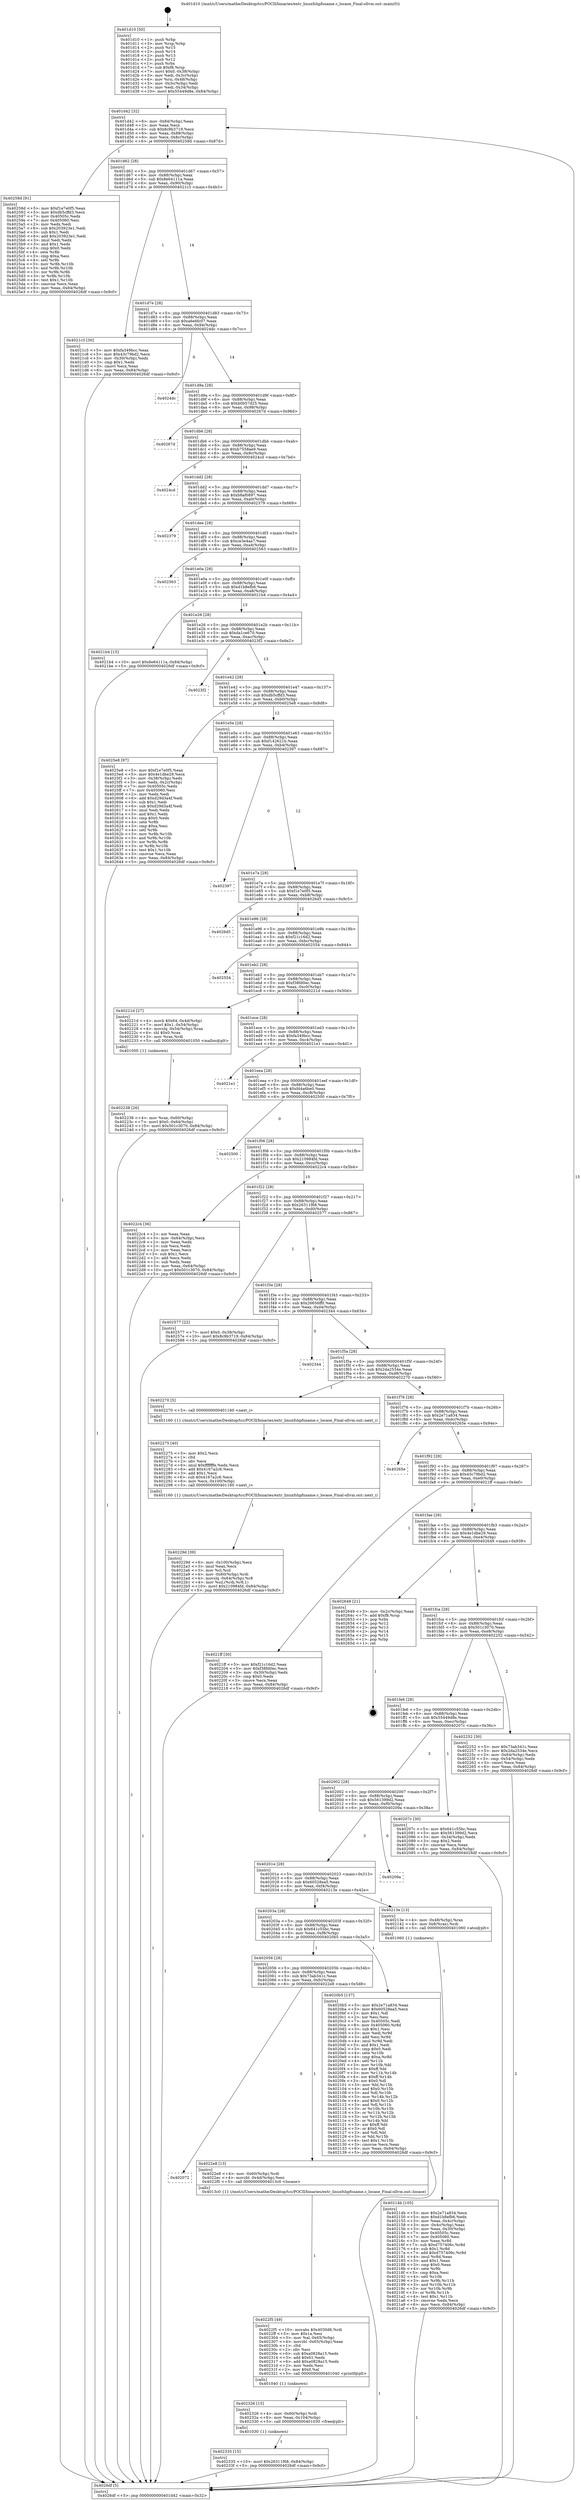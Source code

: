 digraph "0x401d10" {
  label = "0x401d10 (/mnt/c/Users/mathe/Desktop/tcc/POCII/binaries/extr_linuxfshpfsname.c_locase_Final-ollvm.out::main(0))"
  labelloc = "t"
  node[shape=record]

  Entry [label="",width=0.3,height=0.3,shape=circle,fillcolor=black,style=filled]
  "0x401d42" [label="{
     0x401d42 [32]\l
     | [instrs]\l
     &nbsp;&nbsp;0x401d42 \<+6\>: mov -0x84(%rbp),%eax\l
     &nbsp;&nbsp;0x401d48 \<+2\>: mov %eax,%ecx\l
     &nbsp;&nbsp;0x401d4a \<+6\>: sub $0x8c9b3719,%ecx\l
     &nbsp;&nbsp;0x401d50 \<+6\>: mov %eax,-0x88(%rbp)\l
     &nbsp;&nbsp;0x401d56 \<+6\>: mov %ecx,-0x8c(%rbp)\l
     &nbsp;&nbsp;0x401d5c \<+6\>: je 000000000040258d \<main+0x87d\>\l
  }"]
  "0x40258d" [label="{
     0x40258d [91]\l
     | [instrs]\l
     &nbsp;&nbsp;0x40258d \<+5\>: mov $0xf1e7e0f5,%eax\l
     &nbsp;&nbsp;0x402592 \<+5\>: mov $0xdb5cffd3,%ecx\l
     &nbsp;&nbsp;0x402597 \<+7\>: mov 0x40505c,%edx\l
     &nbsp;&nbsp;0x40259e \<+7\>: mov 0x405060,%esi\l
     &nbsp;&nbsp;0x4025a5 \<+2\>: mov %edx,%edi\l
     &nbsp;&nbsp;0x4025a7 \<+6\>: sub $0x203923e1,%edi\l
     &nbsp;&nbsp;0x4025ad \<+3\>: sub $0x1,%edi\l
     &nbsp;&nbsp;0x4025b0 \<+6\>: add $0x203923e1,%edi\l
     &nbsp;&nbsp;0x4025b6 \<+3\>: imul %edi,%edx\l
     &nbsp;&nbsp;0x4025b9 \<+3\>: and $0x1,%edx\l
     &nbsp;&nbsp;0x4025bc \<+3\>: cmp $0x0,%edx\l
     &nbsp;&nbsp;0x4025bf \<+4\>: sete %r8b\l
     &nbsp;&nbsp;0x4025c3 \<+3\>: cmp $0xa,%esi\l
     &nbsp;&nbsp;0x4025c6 \<+4\>: setl %r9b\l
     &nbsp;&nbsp;0x4025ca \<+3\>: mov %r8b,%r10b\l
     &nbsp;&nbsp;0x4025cd \<+3\>: and %r9b,%r10b\l
     &nbsp;&nbsp;0x4025d0 \<+3\>: xor %r9b,%r8b\l
     &nbsp;&nbsp;0x4025d3 \<+3\>: or %r8b,%r10b\l
     &nbsp;&nbsp;0x4025d6 \<+4\>: test $0x1,%r10b\l
     &nbsp;&nbsp;0x4025da \<+3\>: cmovne %ecx,%eax\l
     &nbsp;&nbsp;0x4025dd \<+6\>: mov %eax,-0x84(%rbp)\l
     &nbsp;&nbsp;0x4025e3 \<+5\>: jmp 00000000004026df \<main+0x9cf\>\l
  }"]
  "0x401d62" [label="{
     0x401d62 [28]\l
     | [instrs]\l
     &nbsp;&nbsp;0x401d62 \<+5\>: jmp 0000000000401d67 \<main+0x57\>\l
     &nbsp;&nbsp;0x401d67 \<+6\>: mov -0x88(%rbp),%eax\l
     &nbsp;&nbsp;0x401d6d \<+5\>: sub $0x8e64111a,%eax\l
     &nbsp;&nbsp;0x401d72 \<+6\>: mov %eax,-0x90(%rbp)\l
     &nbsp;&nbsp;0x401d78 \<+6\>: je 00000000004021c3 \<main+0x4b3\>\l
  }"]
  Exit [label="",width=0.3,height=0.3,shape=circle,fillcolor=black,style=filled,peripheries=2]
  "0x4021c3" [label="{
     0x4021c3 [30]\l
     | [instrs]\l
     &nbsp;&nbsp;0x4021c3 \<+5\>: mov $0xfa349bcc,%eax\l
     &nbsp;&nbsp;0x4021c8 \<+5\>: mov $0x43c79bd2,%ecx\l
     &nbsp;&nbsp;0x4021cd \<+3\>: mov -0x30(%rbp),%edx\l
     &nbsp;&nbsp;0x4021d0 \<+3\>: cmp $0x1,%edx\l
     &nbsp;&nbsp;0x4021d3 \<+3\>: cmovl %ecx,%eax\l
     &nbsp;&nbsp;0x4021d6 \<+6\>: mov %eax,-0x84(%rbp)\l
     &nbsp;&nbsp;0x4021dc \<+5\>: jmp 00000000004026df \<main+0x9cf\>\l
  }"]
  "0x401d7e" [label="{
     0x401d7e [28]\l
     | [instrs]\l
     &nbsp;&nbsp;0x401d7e \<+5\>: jmp 0000000000401d83 \<main+0x73\>\l
     &nbsp;&nbsp;0x401d83 \<+6\>: mov -0x88(%rbp),%eax\l
     &nbsp;&nbsp;0x401d89 \<+5\>: sub $0xa6e6fc07,%eax\l
     &nbsp;&nbsp;0x401d8e \<+6\>: mov %eax,-0x94(%rbp)\l
     &nbsp;&nbsp;0x401d94 \<+6\>: je 00000000004024dc \<main+0x7cc\>\l
  }"]
  "0x402335" [label="{
     0x402335 [15]\l
     | [instrs]\l
     &nbsp;&nbsp;0x402335 \<+10\>: movl $0x26311f68,-0x84(%rbp)\l
     &nbsp;&nbsp;0x40233f \<+5\>: jmp 00000000004026df \<main+0x9cf\>\l
  }"]
  "0x4024dc" [label="{
     0x4024dc\l
  }", style=dashed]
  "0x401d9a" [label="{
     0x401d9a [28]\l
     | [instrs]\l
     &nbsp;&nbsp;0x401d9a \<+5\>: jmp 0000000000401d9f \<main+0x8f\>\l
     &nbsp;&nbsp;0x401d9f \<+6\>: mov -0x88(%rbp),%eax\l
     &nbsp;&nbsp;0x401da5 \<+5\>: sub $0xb0b57d25,%eax\l
     &nbsp;&nbsp;0x401daa \<+6\>: mov %eax,-0x98(%rbp)\l
     &nbsp;&nbsp;0x401db0 \<+6\>: je 000000000040267d \<main+0x96d\>\l
  }"]
  "0x402326" [label="{
     0x402326 [15]\l
     | [instrs]\l
     &nbsp;&nbsp;0x402326 \<+4\>: mov -0x60(%rbp),%rdi\l
     &nbsp;&nbsp;0x40232a \<+6\>: mov %eax,-0x104(%rbp)\l
     &nbsp;&nbsp;0x402330 \<+5\>: call 0000000000401030 \<free@plt\>\l
     | [calls]\l
     &nbsp;&nbsp;0x401030 \{1\} (unknown)\l
  }"]
  "0x40267d" [label="{
     0x40267d\l
  }", style=dashed]
  "0x401db6" [label="{
     0x401db6 [28]\l
     | [instrs]\l
     &nbsp;&nbsp;0x401db6 \<+5\>: jmp 0000000000401dbb \<main+0xab\>\l
     &nbsp;&nbsp;0x401dbb \<+6\>: mov -0x88(%rbp),%eax\l
     &nbsp;&nbsp;0x401dc1 \<+5\>: sub $0xb7558ae9,%eax\l
     &nbsp;&nbsp;0x401dc6 \<+6\>: mov %eax,-0x9c(%rbp)\l
     &nbsp;&nbsp;0x401dcc \<+6\>: je 00000000004024cd \<main+0x7bd\>\l
  }"]
  "0x4022f5" [label="{
     0x4022f5 [49]\l
     | [instrs]\l
     &nbsp;&nbsp;0x4022f5 \<+10\>: movabs $0x4030d6,%rdi\l
     &nbsp;&nbsp;0x4022ff \<+5\>: mov $0x1a,%esi\l
     &nbsp;&nbsp;0x402304 \<+3\>: mov %al,-0x65(%rbp)\l
     &nbsp;&nbsp;0x402307 \<+4\>: movzbl -0x65(%rbp),%eax\l
     &nbsp;&nbsp;0x40230b \<+1\>: cltd\l
     &nbsp;&nbsp;0x40230c \<+2\>: idiv %esi\l
     &nbsp;&nbsp;0x40230e \<+6\>: sub $0xa0828a15,%edx\l
     &nbsp;&nbsp;0x402314 \<+3\>: add $0x61,%edx\l
     &nbsp;&nbsp;0x402317 \<+6\>: add $0xa0828a15,%edx\l
     &nbsp;&nbsp;0x40231d \<+2\>: mov %edx,%esi\l
     &nbsp;&nbsp;0x40231f \<+2\>: mov $0x0,%al\l
     &nbsp;&nbsp;0x402321 \<+5\>: call 0000000000401040 \<printf@plt\>\l
     | [calls]\l
     &nbsp;&nbsp;0x401040 \{1\} (unknown)\l
  }"]
  "0x4024cd" [label="{
     0x4024cd\l
  }", style=dashed]
  "0x401dd2" [label="{
     0x401dd2 [28]\l
     | [instrs]\l
     &nbsp;&nbsp;0x401dd2 \<+5\>: jmp 0000000000401dd7 \<main+0xc7\>\l
     &nbsp;&nbsp;0x401dd7 \<+6\>: mov -0x88(%rbp),%eax\l
     &nbsp;&nbsp;0x401ddd \<+5\>: sub $0xb8af0897,%eax\l
     &nbsp;&nbsp;0x401de2 \<+6\>: mov %eax,-0xa0(%rbp)\l
     &nbsp;&nbsp;0x401de8 \<+6\>: je 0000000000402379 \<main+0x669\>\l
  }"]
  "0x402072" [label="{
     0x402072\l
  }", style=dashed]
  "0x402379" [label="{
     0x402379\l
  }", style=dashed]
  "0x401dee" [label="{
     0x401dee [28]\l
     | [instrs]\l
     &nbsp;&nbsp;0x401dee \<+5\>: jmp 0000000000401df3 \<main+0xe3\>\l
     &nbsp;&nbsp;0x401df3 \<+6\>: mov -0x88(%rbp),%eax\l
     &nbsp;&nbsp;0x401df9 \<+5\>: sub $0xce3e4aa7,%eax\l
     &nbsp;&nbsp;0x401dfe \<+6\>: mov %eax,-0xa4(%rbp)\l
     &nbsp;&nbsp;0x401e04 \<+6\>: je 0000000000402563 \<main+0x853\>\l
  }"]
  "0x4022e8" [label="{
     0x4022e8 [13]\l
     | [instrs]\l
     &nbsp;&nbsp;0x4022e8 \<+4\>: mov -0x60(%rbp),%rdi\l
     &nbsp;&nbsp;0x4022ec \<+4\>: movzbl -0x4d(%rbp),%esi\l
     &nbsp;&nbsp;0x4022f0 \<+5\>: call 00000000004013c0 \<locase\>\l
     | [calls]\l
     &nbsp;&nbsp;0x4013c0 \{1\} (/mnt/c/Users/mathe/Desktop/tcc/POCII/binaries/extr_linuxfshpfsname.c_locase_Final-ollvm.out::locase)\l
  }"]
  "0x402563" [label="{
     0x402563\l
  }", style=dashed]
  "0x401e0a" [label="{
     0x401e0a [28]\l
     | [instrs]\l
     &nbsp;&nbsp;0x401e0a \<+5\>: jmp 0000000000401e0f \<main+0xff\>\l
     &nbsp;&nbsp;0x401e0f \<+6\>: mov -0x88(%rbp),%eax\l
     &nbsp;&nbsp;0x401e15 \<+5\>: sub $0xd1b8efb6,%eax\l
     &nbsp;&nbsp;0x401e1a \<+6\>: mov %eax,-0xa8(%rbp)\l
     &nbsp;&nbsp;0x401e20 \<+6\>: je 00000000004021b4 \<main+0x4a4\>\l
  }"]
  "0x40229d" [label="{
     0x40229d [39]\l
     | [instrs]\l
     &nbsp;&nbsp;0x40229d \<+6\>: mov -0x100(%rbp),%ecx\l
     &nbsp;&nbsp;0x4022a3 \<+3\>: imul %eax,%ecx\l
     &nbsp;&nbsp;0x4022a6 \<+3\>: mov %cl,%sil\l
     &nbsp;&nbsp;0x4022a9 \<+4\>: mov -0x60(%rbp),%rdi\l
     &nbsp;&nbsp;0x4022ad \<+4\>: movslq -0x64(%rbp),%r8\l
     &nbsp;&nbsp;0x4022b1 \<+4\>: mov %sil,(%rdi,%r8,1)\l
     &nbsp;&nbsp;0x4022b5 \<+10\>: movl $0x210984fd,-0x84(%rbp)\l
     &nbsp;&nbsp;0x4022bf \<+5\>: jmp 00000000004026df \<main+0x9cf\>\l
  }"]
  "0x4021b4" [label="{
     0x4021b4 [15]\l
     | [instrs]\l
     &nbsp;&nbsp;0x4021b4 \<+10\>: movl $0x8e64111a,-0x84(%rbp)\l
     &nbsp;&nbsp;0x4021be \<+5\>: jmp 00000000004026df \<main+0x9cf\>\l
  }"]
  "0x401e26" [label="{
     0x401e26 [28]\l
     | [instrs]\l
     &nbsp;&nbsp;0x401e26 \<+5\>: jmp 0000000000401e2b \<main+0x11b\>\l
     &nbsp;&nbsp;0x401e2b \<+6\>: mov -0x88(%rbp),%eax\l
     &nbsp;&nbsp;0x401e31 \<+5\>: sub $0xda1ce670,%eax\l
     &nbsp;&nbsp;0x401e36 \<+6\>: mov %eax,-0xac(%rbp)\l
     &nbsp;&nbsp;0x401e3c \<+6\>: je 00000000004023f2 \<main+0x6e2\>\l
  }"]
  "0x402275" [label="{
     0x402275 [40]\l
     | [instrs]\l
     &nbsp;&nbsp;0x402275 \<+5\>: mov $0x2,%ecx\l
     &nbsp;&nbsp;0x40227a \<+1\>: cltd\l
     &nbsp;&nbsp;0x40227b \<+2\>: idiv %ecx\l
     &nbsp;&nbsp;0x40227d \<+6\>: imul $0xfffffffe,%edx,%ecx\l
     &nbsp;&nbsp;0x402283 \<+6\>: add $0x4167a2c6,%ecx\l
     &nbsp;&nbsp;0x402289 \<+3\>: add $0x1,%ecx\l
     &nbsp;&nbsp;0x40228c \<+6\>: sub $0x4167a2c6,%ecx\l
     &nbsp;&nbsp;0x402292 \<+6\>: mov %ecx,-0x100(%rbp)\l
     &nbsp;&nbsp;0x402298 \<+5\>: call 0000000000401160 \<next_i\>\l
     | [calls]\l
     &nbsp;&nbsp;0x401160 \{1\} (/mnt/c/Users/mathe/Desktop/tcc/POCII/binaries/extr_linuxfshpfsname.c_locase_Final-ollvm.out::next_i)\l
  }"]
  "0x4023f2" [label="{
     0x4023f2\l
  }", style=dashed]
  "0x401e42" [label="{
     0x401e42 [28]\l
     | [instrs]\l
     &nbsp;&nbsp;0x401e42 \<+5\>: jmp 0000000000401e47 \<main+0x137\>\l
     &nbsp;&nbsp;0x401e47 \<+6\>: mov -0x88(%rbp),%eax\l
     &nbsp;&nbsp;0x401e4d \<+5\>: sub $0xdb5cffd3,%eax\l
     &nbsp;&nbsp;0x401e52 \<+6\>: mov %eax,-0xb0(%rbp)\l
     &nbsp;&nbsp;0x401e58 \<+6\>: je 00000000004025e8 \<main+0x8d8\>\l
  }"]
  "0x402238" [label="{
     0x402238 [26]\l
     | [instrs]\l
     &nbsp;&nbsp;0x402238 \<+4\>: mov %rax,-0x60(%rbp)\l
     &nbsp;&nbsp;0x40223c \<+7\>: movl $0x0,-0x64(%rbp)\l
     &nbsp;&nbsp;0x402243 \<+10\>: movl $0x501c3070,-0x84(%rbp)\l
     &nbsp;&nbsp;0x40224d \<+5\>: jmp 00000000004026df \<main+0x9cf\>\l
  }"]
  "0x4025e8" [label="{
     0x4025e8 [97]\l
     | [instrs]\l
     &nbsp;&nbsp;0x4025e8 \<+5\>: mov $0xf1e7e0f5,%eax\l
     &nbsp;&nbsp;0x4025ed \<+5\>: mov $0x4e1dbe29,%ecx\l
     &nbsp;&nbsp;0x4025f2 \<+3\>: mov -0x38(%rbp),%edx\l
     &nbsp;&nbsp;0x4025f5 \<+3\>: mov %edx,-0x2c(%rbp)\l
     &nbsp;&nbsp;0x4025f8 \<+7\>: mov 0x40505c,%edx\l
     &nbsp;&nbsp;0x4025ff \<+7\>: mov 0x405060,%esi\l
     &nbsp;&nbsp;0x402606 \<+2\>: mov %edx,%edi\l
     &nbsp;&nbsp;0x402608 \<+6\>: add $0xd29d3a4f,%edi\l
     &nbsp;&nbsp;0x40260e \<+3\>: sub $0x1,%edi\l
     &nbsp;&nbsp;0x402611 \<+6\>: sub $0xd29d3a4f,%edi\l
     &nbsp;&nbsp;0x402617 \<+3\>: imul %edi,%edx\l
     &nbsp;&nbsp;0x40261a \<+3\>: and $0x1,%edx\l
     &nbsp;&nbsp;0x40261d \<+3\>: cmp $0x0,%edx\l
     &nbsp;&nbsp;0x402620 \<+4\>: sete %r8b\l
     &nbsp;&nbsp;0x402624 \<+3\>: cmp $0xa,%esi\l
     &nbsp;&nbsp;0x402627 \<+4\>: setl %r9b\l
     &nbsp;&nbsp;0x40262b \<+3\>: mov %r8b,%r10b\l
     &nbsp;&nbsp;0x40262e \<+3\>: and %r9b,%r10b\l
     &nbsp;&nbsp;0x402631 \<+3\>: xor %r9b,%r8b\l
     &nbsp;&nbsp;0x402634 \<+3\>: or %r8b,%r10b\l
     &nbsp;&nbsp;0x402637 \<+4\>: test $0x1,%r10b\l
     &nbsp;&nbsp;0x40263b \<+3\>: cmovne %ecx,%eax\l
     &nbsp;&nbsp;0x40263e \<+6\>: mov %eax,-0x84(%rbp)\l
     &nbsp;&nbsp;0x402644 \<+5\>: jmp 00000000004026df \<main+0x9cf\>\l
  }"]
  "0x401e5e" [label="{
     0x401e5e [28]\l
     | [instrs]\l
     &nbsp;&nbsp;0x401e5e \<+5\>: jmp 0000000000401e63 \<main+0x153\>\l
     &nbsp;&nbsp;0x401e63 \<+6\>: mov -0x88(%rbp),%eax\l
     &nbsp;&nbsp;0x401e69 \<+5\>: sub $0xf142621b,%eax\l
     &nbsp;&nbsp;0x401e6e \<+6\>: mov %eax,-0xb4(%rbp)\l
     &nbsp;&nbsp;0x401e74 \<+6\>: je 0000000000402397 \<main+0x687\>\l
  }"]
  "0x40214b" [label="{
     0x40214b [105]\l
     | [instrs]\l
     &nbsp;&nbsp;0x40214b \<+5\>: mov $0x2e71a834,%ecx\l
     &nbsp;&nbsp;0x402150 \<+5\>: mov $0xd1b8efb6,%edx\l
     &nbsp;&nbsp;0x402155 \<+3\>: mov %eax,-0x4c(%rbp)\l
     &nbsp;&nbsp;0x402158 \<+3\>: mov -0x4c(%rbp),%eax\l
     &nbsp;&nbsp;0x40215b \<+3\>: mov %eax,-0x30(%rbp)\l
     &nbsp;&nbsp;0x40215e \<+7\>: mov 0x40505c,%eax\l
     &nbsp;&nbsp;0x402165 \<+7\>: mov 0x405060,%esi\l
     &nbsp;&nbsp;0x40216c \<+3\>: mov %eax,%r8d\l
     &nbsp;&nbsp;0x40216f \<+7\>: sub $0xd757406c,%r8d\l
     &nbsp;&nbsp;0x402176 \<+4\>: sub $0x1,%r8d\l
     &nbsp;&nbsp;0x40217a \<+7\>: add $0xd757406c,%r8d\l
     &nbsp;&nbsp;0x402181 \<+4\>: imul %r8d,%eax\l
     &nbsp;&nbsp;0x402185 \<+3\>: and $0x1,%eax\l
     &nbsp;&nbsp;0x402188 \<+3\>: cmp $0x0,%eax\l
     &nbsp;&nbsp;0x40218b \<+4\>: sete %r9b\l
     &nbsp;&nbsp;0x40218f \<+3\>: cmp $0xa,%esi\l
     &nbsp;&nbsp;0x402192 \<+4\>: setl %r10b\l
     &nbsp;&nbsp;0x402196 \<+3\>: mov %r9b,%r11b\l
     &nbsp;&nbsp;0x402199 \<+3\>: and %r10b,%r11b\l
     &nbsp;&nbsp;0x40219c \<+3\>: xor %r10b,%r9b\l
     &nbsp;&nbsp;0x40219f \<+3\>: or %r9b,%r11b\l
     &nbsp;&nbsp;0x4021a2 \<+4\>: test $0x1,%r11b\l
     &nbsp;&nbsp;0x4021a6 \<+3\>: cmovne %edx,%ecx\l
     &nbsp;&nbsp;0x4021a9 \<+6\>: mov %ecx,-0x84(%rbp)\l
     &nbsp;&nbsp;0x4021af \<+5\>: jmp 00000000004026df \<main+0x9cf\>\l
  }"]
  "0x402397" [label="{
     0x402397\l
  }", style=dashed]
  "0x401e7a" [label="{
     0x401e7a [28]\l
     | [instrs]\l
     &nbsp;&nbsp;0x401e7a \<+5\>: jmp 0000000000401e7f \<main+0x16f\>\l
     &nbsp;&nbsp;0x401e7f \<+6\>: mov -0x88(%rbp),%eax\l
     &nbsp;&nbsp;0x401e85 \<+5\>: sub $0xf1e7e0f5,%eax\l
     &nbsp;&nbsp;0x401e8a \<+6\>: mov %eax,-0xb8(%rbp)\l
     &nbsp;&nbsp;0x401e90 \<+6\>: je 00000000004026d5 \<main+0x9c5\>\l
  }"]
  "0x402056" [label="{
     0x402056 [28]\l
     | [instrs]\l
     &nbsp;&nbsp;0x402056 \<+5\>: jmp 000000000040205b \<main+0x34b\>\l
     &nbsp;&nbsp;0x40205b \<+6\>: mov -0x88(%rbp),%eax\l
     &nbsp;&nbsp;0x402061 \<+5\>: sub $0x73ab341c,%eax\l
     &nbsp;&nbsp;0x402066 \<+6\>: mov %eax,-0xfc(%rbp)\l
     &nbsp;&nbsp;0x40206c \<+6\>: je 00000000004022e8 \<main+0x5d8\>\l
  }"]
  "0x4026d5" [label="{
     0x4026d5\l
  }", style=dashed]
  "0x401e96" [label="{
     0x401e96 [28]\l
     | [instrs]\l
     &nbsp;&nbsp;0x401e96 \<+5\>: jmp 0000000000401e9b \<main+0x18b\>\l
     &nbsp;&nbsp;0x401e9b \<+6\>: mov -0x88(%rbp),%eax\l
     &nbsp;&nbsp;0x401ea1 \<+5\>: sub $0xf21c16d2,%eax\l
     &nbsp;&nbsp;0x401ea6 \<+6\>: mov %eax,-0xbc(%rbp)\l
     &nbsp;&nbsp;0x401eac \<+6\>: je 0000000000402554 \<main+0x844\>\l
  }"]
  "0x4020b5" [label="{
     0x4020b5 [137]\l
     | [instrs]\l
     &nbsp;&nbsp;0x4020b5 \<+5\>: mov $0x2e71a834,%eax\l
     &nbsp;&nbsp;0x4020ba \<+5\>: mov $0x60528ea5,%ecx\l
     &nbsp;&nbsp;0x4020bf \<+2\>: mov $0x1,%dl\l
     &nbsp;&nbsp;0x4020c1 \<+2\>: xor %esi,%esi\l
     &nbsp;&nbsp;0x4020c3 \<+7\>: mov 0x40505c,%edi\l
     &nbsp;&nbsp;0x4020ca \<+8\>: mov 0x405060,%r8d\l
     &nbsp;&nbsp;0x4020d2 \<+3\>: sub $0x1,%esi\l
     &nbsp;&nbsp;0x4020d5 \<+3\>: mov %edi,%r9d\l
     &nbsp;&nbsp;0x4020d8 \<+3\>: add %esi,%r9d\l
     &nbsp;&nbsp;0x4020db \<+4\>: imul %r9d,%edi\l
     &nbsp;&nbsp;0x4020df \<+3\>: and $0x1,%edi\l
     &nbsp;&nbsp;0x4020e2 \<+3\>: cmp $0x0,%edi\l
     &nbsp;&nbsp;0x4020e5 \<+4\>: sete %r10b\l
     &nbsp;&nbsp;0x4020e9 \<+4\>: cmp $0xa,%r8d\l
     &nbsp;&nbsp;0x4020ed \<+4\>: setl %r11b\l
     &nbsp;&nbsp;0x4020f1 \<+3\>: mov %r10b,%bl\l
     &nbsp;&nbsp;0x4020f4 \<+3\>: xor $0xff,%bl\l
     &nbsp;&nbsp;0x4020f7 \<+3\>: mov %r11b,%r14b\l
     &nbsp;&nbsp;0x4020fa \<+4\>: xor $0xff,%r14b\l
     &nbsp;&nbsp;0x4020fe \<+3\>: xor $0x0,%dl\l
     &nbsp;&nbsp;0x402101 \<+3\>: mov %bl,%r15b\l
     &nbsp;&nbsp;0x402104 \<+4\>: and $0x0,%r15b\l
     &nbsp;&nbsp;0x402108 \<+3\>: and %dl,%r10b\l
     &nbsp;&nbsp;0x40210b \<+3\>: mov %r14b,%r12b\l
     &nbsp;&nbsp;0x40210e \<+4\>: and $0x0,%r12b\l
     &nbsp;&nbsp;0x402112 \<+3\>: and %dl,%r11b\l
     &nbsp;&nbsp;0x402115 \<+3\>: or %r10b,%r15b\l
     &nbsp;&nbsp;0x402118 \<+3\>: or %r11b,%r12b\l
     &nbsp;&nbsp;0x40211b \<+3\>: xor %r12b,%r15b\l
     &nbsp;&nbsp;0x40211e \<+3\>: or %r14b,%bl\l
     &nbsp;&nbsp;0x402121 \<+3\>: xor $0xff,%bl\l
     &nbsp;&nbsp;0x402124 \<+3\>: or $0x0,%dl\l
     &nbsp;&nbsp;0x402127 \<+2\>: and %dl,%bl\l
     &nbsp;&nbsp;0x402129 \<+3\>: or %bl,%r15b\l
     &nbsp;&nbsp;0x40212c \<+4\>: test $0x1,%r15b\l
     &nbsp;&nbsp;0x402130 \<+3\>: cmovne %ecx,%eax\l
     &nbsp;&nbsp;0x402133 \<+6\>: mov %eax,-0x84(%rbp)\l
     &nbsp;&nbsp;0x402139 \<+5\>: jmp 00000000004026df \<main+0x9cf\>\l
  }"]
  "0x402554" [label="{
     0x402554\l
  }", style=dashed]
  "0x401eb2" [label="{
     0x401eb2 [28]\l
     | [instrs]\l
     &nbsp;&nbsp;0x401eb2 \<+5\>: jmp 0000000000401eb7 \<main+0x1a7\>\l
     &nbsp;&nbsp;0x401eb7 \<+6\>: mov -0x88(%rbp),%eax\l
     &nbsp;&nbsp;0x401ebd \<+5\>: sub $0xf38fd0ec,%eax\l
     &nbsp;&nbsp;0x401ec2 \<+6\>: mov %eax,-0xc0(%rbp)\l
     &nbsp;&nbsp;0x401ec8 \<+6\>: je 000000000040221d \<main+0x50d\>\l
  }"]
  "0x40203a" [label="{
     0x40203a [28]\l
     | [instrs]\l
     &nbsp;&nbsp;0x40203a \<+5\>: jmp 000000000040203f \<main+0x32f\>\l
     &nbsp;&nbsp;0x40203f \<+6\>: mov -0x88(%rbp),%eax\l
     &nbsp;&nbsp;0x402045 \<+5\>: sub $0x641c55bc,%eax\l
     &nbsp;&nbsp;0x40204a \<+6\>: mov %eax,-0xf8(%rbp)\l
     &nbsp;&nbsp;0x402050 \<+6\>: je 00000000004020b5 \<main+0x3a5\>\l
  }"]
  "0x40221d" [label="{
     0x40221d [27]\l
     | [instrs]\l
     &nbsp;&nbsp;0x40221d \<+4\>: movb $0x64,-0x4d(%rbp)\l
     &nbsp;&nbsp;0x402221 \<+7\>: movl $0x1,-0x54(%rbp)\l
     &nbsp;&nbsp;0x402228 \<+4\>: movslq -0x54(%rbp),%rax\l
     &nbsp;&nbsp;0x40222c \<+4\>: shl $0x0,%rax\l
     &nbsp;&nbsp;0x402230 \<+3\>: mov %rax,%rdi\l
     &nbsp;&nbsp;0x402233 \<+5\>: call 0000000000401050 \<malloc@plt\>\l
     | [calls]\l
     &nbsp;&nbsp;0x401050 \{1\} (unknown)\l
  }"]
  "0x401ece" [label="{
     0x401ece [28]\l
     | [instrs]\l
     &nbsp;&nbsp;0x401ece \<+5\>: jmp 0000000000401ed3 \<main+0x1c3\>\l
     &nbsp;&nbsp;0x401ed3 \<+6\>: mov -0x88(%rbp),%eax\l
     &nbsp;&nbsp;0x401ed9 \<+5\>: sub $0xfa349bcc,%eax\l
     &nbsp;&nbsp;0x401ede \<+6\>: mov %eax,-0xc4(%rbp)\l
     &nbsp;&nbsp;0x401ee4 \<+6\>: je 00000000004021e1 \<main+0x4d1\>\l
  }"]
  "0x40213e" [label="{
     0x40213e [13]\l
     | [instrs]\l
     &nbsp;&nbsp;0x40213e \<+4\>: mov -0x48(%rbp),%rax\l
     &nbsp;&nbsp;0x402142 \<+4\>: mov 0x8(%rax),%rdi\l
     &nbsp;&nbsp;0x402146 \<+5\>: call 0000000000401060 \<atoi@plt\>\l
     | [calls]\l
     &nbsp;&nbsp;0x401060 \{1\} (unknown)\l
  }"]
  "0x4021e1" [label="{
     0x4021e1\l
  }", style=dashed]
  "0x401eea" [label="{
     0x401eea [28]\l
     | [instrs]\l
     &nbsp;&nbsp;0x401eea \<+5\>: jmp 0000000000401eef \<main+0x1df\>\l
     &nbsp;&nbsp;0x401eef \<+6\>: mov -0x88(%rbp),%eax\l
     &nbsp;&nbsp;0x401ef5 \<+5\>: sub $0xfd4a6be0,%eax\l
     &nbsp;&nbsp;0x401efa \<+6\>: mov %eax,-0xc8(%rbp)\l
     &nbsp;&nbsp;0x401f00 \<+6\>: je 0000000000402500 \<main+0x7f0\>\l
  }"]
  "0x40201e" [label="{
     0x40201e [28]\l
     | [instrs]\l
     &nbsp;&nbsp;0x40201e \<+5\>: jmp 0000000000402023 \<main+0x313\>\l
     &nbsp;&nbsp;0x402023 \<+6\>: mov -0x88(%rbp),%eax\l
     &nbsp;&nbsp;0x402029 \<+5\>: sub $0x60528ea5,%eax\l
     &nbsp;&nbsp;0x40202e \<+6\>: mov %eax,-0xf4(%rbp)\l
     &nbsp;&nbsp;0x402034 \<+6\>: je 000000000040213e \<main+0x42e\>\l
  }"]
  "0x402500" [label="{
     0x402500\l
  }", style=dashed]
  "0x401f06" [label="{
     0x401f06 [28]\l
     | [instrs]\l
     &nbsp;&nbsp;0x401f06 \<+5\>: jmp 0000000000401f0b \<main+0x1fb\>\l
     &nbsp;&nbsp;0x401f0b \<+6\>: mov -0x88(%rbp),%eax\l
     &nbsp;&nbsp;0x401f11 \<+5\>: sub $0x210984fd,%eax\l
     &nbsp;&nbsp;0x401f16 \<+6\>: mov %eax,-0xcc(%rbp)\l
     &nbsp;&nbsp;0x401f1c \<+6\>: je 00000000004022c4 \<main+0x5b4\>\l
  }"]
  "0x40209a" [label="{
     0x40209a\l
  }", style=dashed]
  "0x4022c4" [label="{
     0x4022c4 [36]\l
     | [instrs]\l
     &nbsp;&nbsp;0x4022c4 \<+2\>: xor %eax,%eax\l
     &nbsp;&nbsp;0x4022c6 \<+3\>: mov -0x64(%rbp),%ecx\l
     &nbsp;&nbsp;0x4022c9 \<+2\>: mov %eax,%edx\l
     &nbsp;&nbsp;0x4022cb \<+2\>: sub %ecx,%edx\l
     &nbsp;&nbsp;0x4022cd \<+2\>: mov %eax,%ecx\l
     &nbsp;&nbsp;0x4022cf \<+3\>: sub $0x1,%ecx\l
     &nbsp;&nbsp;0x4022d2 \<+2\>: add %ecx,%edx\l
     &nbsp;&nbsp;0x4022d4 \<+2\>: sub %edx,%eax\l
     &nbsp;&nbsp;0x4022d6 \<+3\>: mov %eax,-0x64(%rbp)\l
     &nbsp;&nbsp;0x4022d9 \<+10\>: movl $0x501c3070,-0x84(%rbp)\l
     &nbsp;&nbsp;0x4022e3 \<+5\>: jmp 00000000004026df \<main+0x9cf\>\l
  }"]
  "0x401f22" [label="{
     0x401f22 [28]\l
     | [instrs]\l
     &nbsp;&nbsp;0x401f22 \<+5\>: jmp 0000000000401f27 \<main+0x217\>\l
     &nbsp;&nbsp;0x401f27 \<+6\>: mov -0x88(%rbp),%eax\l
     &nbsp;&nbsp;0x401f2d \<+5\>: sub $0x26311f68,%eax\l
     &nbsp;&nbsp;0x401f32 \<+6\>: mov %eax,-0xd0(%rbp)\l
     &nbsp;&nbsp;0x401f38 \<+6\>: je 0000000000402577 \<main+0x867\>\l
  }"]
  "0x401d10" [label="{
     0x401d10 [50]\l
     | [instrs]\l
     &nbsp;&nbsp;0x401d10 \<+1\>: push %rbp\l
     &nbsp;&nbsp;0x401d11 \<+3\>: mov %rsp,%rbp\l
     &nbsp;&nbsp;0x401d14 \<+2\>: push %r15\l
     &nbsp;&nbsp;0x401d16 \<+2\>: push %r14\l
     &nbsp;&nbsp;0x401d18 \<+2\>: push %r13\l
     &nbsp;&nbsp;0x401d1a \<+2\>: push %r12\l
     &nbsp;&nbsp;0x401d1c \<+1\>: push %rbx\l
     &nbsp;&nbsp;0x401d1d \<+7\>: sub $0xf8,%rsp\l
     &nbsp;&nbsp;0x401d24 \<+7\>: movl $0x0,-0x38(%rbp)\l
     &nbsp;&nbsp;0x401d2b \<+3\>: mov %edi,-0x3c(%rbp)\l
     &nbsp;&nbsp;0x401d2e \<+4\>: mov %rsi,-0x48(%rbp)\l
     &nbsp;&nbsp;0x401d32 \<+3\>: mov -0x3c(%rbp),%edi\l
     &nbsp;&nbsp;0x401d35 \<+3\>: mov %edi,-0x34(%rbp)\l
     &nbsp;&nbsp;0x401d38 \<+10\>: movl $0x55449d8e,-0x84(%rbp)\l
  }"]
  "0x402577" [label="{
     0x402577 [22]\l
     | [instrs]\l
     &nbsp;&nbsp;0x402577 \<+7\>: movl $0x0,-0x38(%rbp)\l
     &nbsp;&nbsp;0x40257e \<+10\>: movl $0x8c9b3719,-0x84(%rbp)\l
     &nbsp;&nbsp;0x402588 \<+5\>: jmp 00000000004026df \<main+0x9cf\>\l
  }"]
  "0x401f3e" [label="{
     0x401f3e [28]\l
     | [instrs]\l
     &nbsp;&nbsp;0x401f3e \<+5\>: jmp 0000000000401f43 \<main+0x233\>\l
     &nbsp;&nbsp;0x401f43 \<+6\>: mov -0x88(%rbp),%eax\l
     &nbsp;&nbsp;0x401f49 \<+5\>: sub $0x26656ff0,%eax\l
     &nbsp;&nbsp;0x401f4e \<+6\>: mov %eax,-0xd4(%rbp)\l
     &nbsp;&nbsp;0x401f54 \<+6\>: je 0000000000402344 \<main+0x634\>\l
  }"]
  "0x4026df" [label="{
     0x4026df [5]\l
     | [instrs]\l
     &nbsp;&nbsp;0x4026df \<+5\>: jmp 0000000000401d42 \<main+0x32\>\l
  }"]
  "0x402344" [label="{
     0x402344\l
  }", style=dashed]
  "0x401f5a" [label="{
     0x401f5a [28]\l
     | [instrs]\l
     &nbsp;&nbsp;0x401f5a \<+5\>: jmp 0000000000401f5f \<main+0x24f\>\l
     &nbsp;&nbsp;0x401f5f \<+6\>: mov -0x88(%rbp),%eax\l
     &nbsp;&nbsp;0x401f65 \<+5\>: sub $0x2da2534e,%eax\l
     &nbsp;&nbsp;0x401f6a \<+6\>: mov %eax,-0xd8(%rbp)\l
     &nbsp;&nbsp;0x401f70 \<+6\>: je 0000000000402270 \<main+0x560\>\l
  }"]
  "0x402002" [label="{
     0x402002 [28]\l
     | [instrs]\l
     &nbsp;&nbsp;0x402002 \<+5\>: jmp 0000000000402007 \<main+0x2f7\>\l
     &nbsp;&nbsp;0x402007 \<+6\>: mov -0x88(%rbp),%eax\l
     &nbsp;&nbsp;0x40200d \<+5\>: sub $0x561399d2,%eax\l
     &nbsp;&nbsp;0x402012 \<+6\>: mov %eax,-0xf0(%rbp)\l
     &nbsp;&nbsp;0x402018 \<+6\>: je 000000000040209a \<main+0x38a\>\l
  }"]
  "0x402270" [label="{
     0x402270 [5]\l
     | [instrs]\l
     &nbsp;&nbsp;0x402270 \<+5\>: call 0000000000401160 \<next_i\>\l
     | [calls]\l
     &nbsp;&nbsp;0x401160 \{1\} (/mnt/c/Users/mathe/Desktop/tcc/POCII/binaries/extr_linuxfshpfsname.c_locase_Final-ollvm.out::next_i)\l
  }"]
  "0x401f76" [label="{
     0x401f76 [28]\l
     | [instrs]\l
     &nbsp;&nbsp;0x401f76 \<+5\>: jmp 0000000000401f7b \<main+0x26b\>\l
     &nbsp;&nbsp;0x401f7b \<+6\>: mov -0x88(%rbp),%eax\l
     &nbsp;&nbsp;0x401f81 \<+5\>: sub $0x2e71a834,%eax\l
     &nbsp;&nbsp;0x401f86 \<+6\>: mov %eax,-0xdc(%rbp)\l
     &nbsp;&nbsp;0x401f8c \<+6\>: je 000000000040265e \<main+0x94e\>\l
  }"]
  "0x40207c" [label="{
     0x40207c [30]\l
     | [instrs]\l
     &nbsp;&nbsp;0x40207c \<+5\>: mov $0x641c55bc,%eax\l
     &nbsp;&nbsp;0x402081 \<+5\>: mov $0x561399d2,%ecx\l
     &nbsp;&nbsp;0x402086 \<+3\>: mov -0x34(%rbp),%edx\l
     &nbsp;&nbsp;0x402089 \<+3\>: cmp $0x2,%edx\l
     &nbsp;&nbsp;0x40208c \<+3\>: cmovne %ecx,%eax\l
     &nbsp;&nbsp;0x40208f \<+6\>: mov %eax,-0x84(%rbp)\l
     &nbsp;&nbsp;0x402095 \<+5\>: jmp 00000000004026df \<main+0x9cf\>\l
  }"]
  "0x40265e" [label="{
     0x40265e\l
  }", style=dashed]
  "0x401f92" [label="{
     0x401f92 [28]\l
     | [instrs]\l
     &nbsp;&nbsp;0x401f92 \<+5\>: jmp 0000000000401f97 \<main+0x287\>\l
     &nbsp;&nbsp;0x401f97 \<+6\>: mov -0x88(%rbp),%eax\l
     &nbsp;&nbsp;0x401f9d \<+5\>: sub $0x43c79bd2,%eax\l
     &nbsp;&nbsp;0x401fa2 \<+6\>: mov %eax,-0xe0(%rbp)\l
     &nbsp;&nbsp;0x401fa8 \<+6\>: je 00000000004021ff \<main+0x4ef\>\l
  }"]
  "0x401fe6" [label="{
     0x401fe6 [28]\l
     | [instrs]\l
     &nbsp;&nbsp;0x401fe6 \<+5\>: jmp 0000000000401feb \<main+0x2db\>\l
     &nbsp;&nbsp;0x401feb \<+6\>: mov -0x88(%rbp),%eax\l
     &nbsp;&nbsp;0x401ff1 \<+5\>: sub $0x55449d8e,%eax\l
     &nbsp;&nbsp;0x401ff6 \<+6\>: mov %eax,-0xec(%rbp)\l
     &nbsp;&nbsp;0x401ffc \<+6\>: je 000000000040207c \<main+0x36c\>\l
  }"]
  "0x4021ff" [label="{
     0x4021ff [30]\l
     | [instrs]\l
     &nbsp;&nbsp;0x4021ff \<+5\>: mov $0xf21c16d2,%eax\l
     &nbsp;&nbsp;0x402204 \<+5\>: mov $0xf38fd0ec,%ecx\l
     &nbsp;&nbsp;0x402209 \<+3\>: mov -0x30(%rbp),%edx\l
     &nbsp;&nbsp;0x40220c \<+3\>: cmp $0x0,%edx\l
     &nbsp;&nbsp;0x40220f \<+3\>: cmove %ecx,%eax\l
     &nbsp;&nbsp;0x402212 \<+6\>: mov %eax,-0x84(%rbp)\l
     &nbsp;&nbsp;0x402218 \<+5\>: jmp 00000000004026df \<main+0x9cf\>\l
  }"]
  "0x401fae" [label="{
     0x401fae [28]\l
     | [instrs]\l
     &nbsp;&nbsp;0x401fae \<+5\>: jmp 0000000000401fb3 \<main+0x2a3\>\l
     &nbsp;&nbsp;0x401fb3 \<+6\>: mov -0x88(%rbp),%eax\l
     &nbsp;&nbsp;0x401fb9 \<+5\>: sub $0x4e1dbe29,%eax\l
     &nbsp;&nbsp;0x401fbe \<+6\>: mov %eax,-0xe4(%rbp)\l
     &nbsp;&nbsp;0x401fc4 \<+6\>: je 0000000000402649 \<main+0x939\>\l
  }"]
  "0x402252" [label="{
     0x402252 [30]\l
     | [instrs]\l
     &nbsp;&nbsp;0x402252 \<+5\>: mov $0x73ab341c,%eax\l
     &nbsp;&nbsp;0x402257 \<+5\>: mov $0x2da2534e,%ecx\l
     &nbsp;&nbsp;0x40225c \<+3\>: mov -0x64(%rbp),%edx\l
     &nbsp;&nbsp;0x40225f \<+3\>: cmp -0x54(%rbp),%edx\l
     &nbsp;&nbsp;0x402262 \<+3\>: cmovl %ecx,%eax\l
     &nbsp;&nbsp;0x402265 \<+6\>: mov %eax,-0x84(%rbp)\l
     &nbsp;&nbsp;0x40226b \<+5\>: jmp 00000000004026df \<main+0x9cf\>\l
  }"]
  "0x402649" [label="{
     0x402649 [21]\l
     | [instrs]\l
     &nbsp;&nbsp;0x402649 \<+3\>: mov -0x2c(%rbp),%eax\l
     &nbsp;&nbsp;0x40264c \<+7\>: add $0xf8,%rsp\l
     &nbsp;&nbsp;0x402653 \<+1\>: pop %rbx\l
     &nbsp;&nbsp;0x402654 \<+2\>: pop %r12\l
     &nbsp;&nbsp;0x402656 \<+2\>: pop %r13\l
     &nbsp;&nbsp;0x402658 \<+2\>: pop %r14\l
     &nbsp;&nbsp;0x40265a \<+2\>: pop %r15\l
     &nbsp;&nbsp;0x40265c \<+1\>: pop %rbp\l
     &nbsp;&nbsp;0x40265d \<+1\>: ret\l
  }"]
  "0x401fca" [label="{
     0x401fca [28]\l
     | [instrs]\l
     &nbsp;&nbsp;0x401fca \<+5\>: jmp 0000000000401fcf \<main+0x2bf\>\l
     &nbsp;&nbsp;0x401fcf \<+6\>: mov -0x88(%rbp),%eax\l
     &nbsp;&nbsp;0x401fd5 \<+5\>: sub $0x501c3070,%eax\l
     &nbsp;&nbsp;0x401fda \<+6\>: mov %eax,-0xe8(%rbp)\l
     &nbsp;&nbsp;0x401fe0 \<+6\>: je 0000000000402252 \<main+0x542\>\l
  }"]
  Entry -> "0x401d10" [label=" 1"]
  "0x401d42" -> "0x40258d" [label=" 1"]
  "0x401d42" -> "0x401d62" [label=" 15"]
  "0x402649" -> Exit [label=" 1"]
  "0x401d62" -> "0x4021c3" [label=" 1"]
  "0x401d62" -> "0x401d7e" [label=" 14"]
  "0x4025e8" -> "0x4026df" [label=" 1"]
  "0x401d7e" -> "0x4024dc" [label=" 0"]
  "0x401d7e" -> "0x401d9a" [label=" 14"]
  "0x40258d" -> "0x4026df" [label=" 1"]
  "0x401d9a" -> "0x40267d" [label=" 0"]
  "0x401d9a" -> "0x401db6" [label=" 14"]
  "0x402577" -> "0x4026df" [label=" 1"]
  "0x401db6" -> "0x4024cd" [label=" 0"]
  "0x401db6" -> "0x401dd2" [label=" 14"]
  "0x402335" -> "0x4026df" [label=" 1"]
  "0x401dd2" -> "0x402379" [label=" 0"]
  "0x401dd2" -> "0x401dee" [label=" 14"]
  "0x402326" -> "0x402335" [label=" 1"]
  "0x401dee" -> "0x402563" [label=" 0"]
  "0x401dee" -> "0x401e0a" [label=" 14"]
  "0x4022f5" -> "0x402326" [label=" 1"]
  "0x401e0a" -> "0x4021b4" [label=" 1"]
  "0x401e0a" -> "0x401e26" [label=" 13"]
  "0x402056" -> "0x402072" [label=" 0"]
  "0x401e26" -> "0x4023f2" [label=" 0"]
  "0x401e26" -> "0x401e42" [label=" 13"]
  "0x402056" -> "0x4022e8" [label=" 1"]
  "0x401e42" -> "0x4025e8" [label=" 1"]
  "0x401e42" -> "0x401e5e" [label=" 12"]
  "0x4022e8" -> "0x4022f5" [label=" 1"]
  "0x401e5e" -> "0x402397" [label=" 0"]
  "0x401e5e" -> "0x401e7a" [label=" 12"]
  "0x4022c4" -> "0x4026df" [label=" 1"]
  "0x401e7a" -> "0x4026d5" [label=" 0"]
  "0x401e7a" -> "0x401e96" [label=" 12"]
  "0x40229d" -> "0x4026df" [label=" 1"]
  "0x401e96" -> "0x402554" [label=" 0"]
  "0x401e96" -> "0x401eb2" [label=" 12"]
  "0x402275" -> "0x40229d" [label=" 1"]
  "0x401eb2" -> "0x40221d" [label=" 1"]
  "0x401eb2" -> "0x401ece" [label=" 11"]
  "0x402252" -> "0x4026df" [label=" 2"]
  "0x401ece" -> "0x4021e1" [label=" 0"]
  "0x401ece" -> "0x401eea" [label=" 11"]
  "0x402238" -> "0x4026df" [label=" 1"]
  "0x401eea" -> "0x402500" [label=" 0"]
  "0x401eea" -> "0x401f06" [label=" 11"]
  "0x4021ff" -> "0x4026df" [label=" 1"]
  "0x401f06" -> "0x4022c4" [label=" 1"]
  "0x401f06" -> "0x401f22" [label=" 10"]
  "0x4021c3" -> "0x4026df" [label=" 1"]
  "0x401f22" -> "0x402577" [label=" 1"]
  "0x401f22" -> "0x401f3e" [label=" 9"]
  "0x40214b" -> "0x4026df" [label=" 1"]
  "0x401f3e" -> "0x402344" [label=" 0"]
  "0x401f3e" -> "0x401f5a" [label=" 9"]
  "0x40213e" -> "0x40214b" [label=" 1"]
  "0x401f5a" -> "0x402270" [label=" 1"]
  "0x401f5a" -> "0x401f76" [label=" 8"]
  "0x4020b5" -> "0x4026df" [label=" 1"]
  "0x401f76" -> "0x40265e" [label=" 0"]
  "0x401f76" -> "0x401f92" [label=" 8"]
  "0x40203a" -> "0x402056" [label=" 1"]
  "0x401f92" -> "0x4021ff" [label=" 1"]
  "0x401f92" -> "0x401fae" [label=" 7"]
  "0x402270" -> "0x402275" [label=" 1"]
  "0x401fae" -> "0x402649" [label=" 1"]
  "0x401fae" -> "0x401fca" [label=" 6"]
  "0x40201e" -> "0x40203a" [label=" 2"]
  "0x401fca" -> "0x402252" [label=" 2"]
  "0x401fca" -> "0x401fe6" [label=" 4"]
  "0x40203a" -> "0x4020b5" [label=" 1"]
  "0x401fe6" -> "0x40207c" [label=" 1"]
  "0x401fe6" -> "0x402002" [label=" 3"]
  "0x40207c" -> "0x4026df" [label=" 1"]
  "0x401d10" -> "0x401d42" [label=" 1"]
  "0x4026df" -> "0x401d42" [label=" 15"]
  "0x4021b4" -> "0x4026df" [label=" 1"]
  "0x402002" -> "0x40209a" [label=" 0"]
  "0x402002" -> "0x40201e" [label=" 3"]
  "0x40221d" -> "0x402238" [label=" 1"]
  "0x40201e" -> "0x40213e" [label=" 1"]
}
